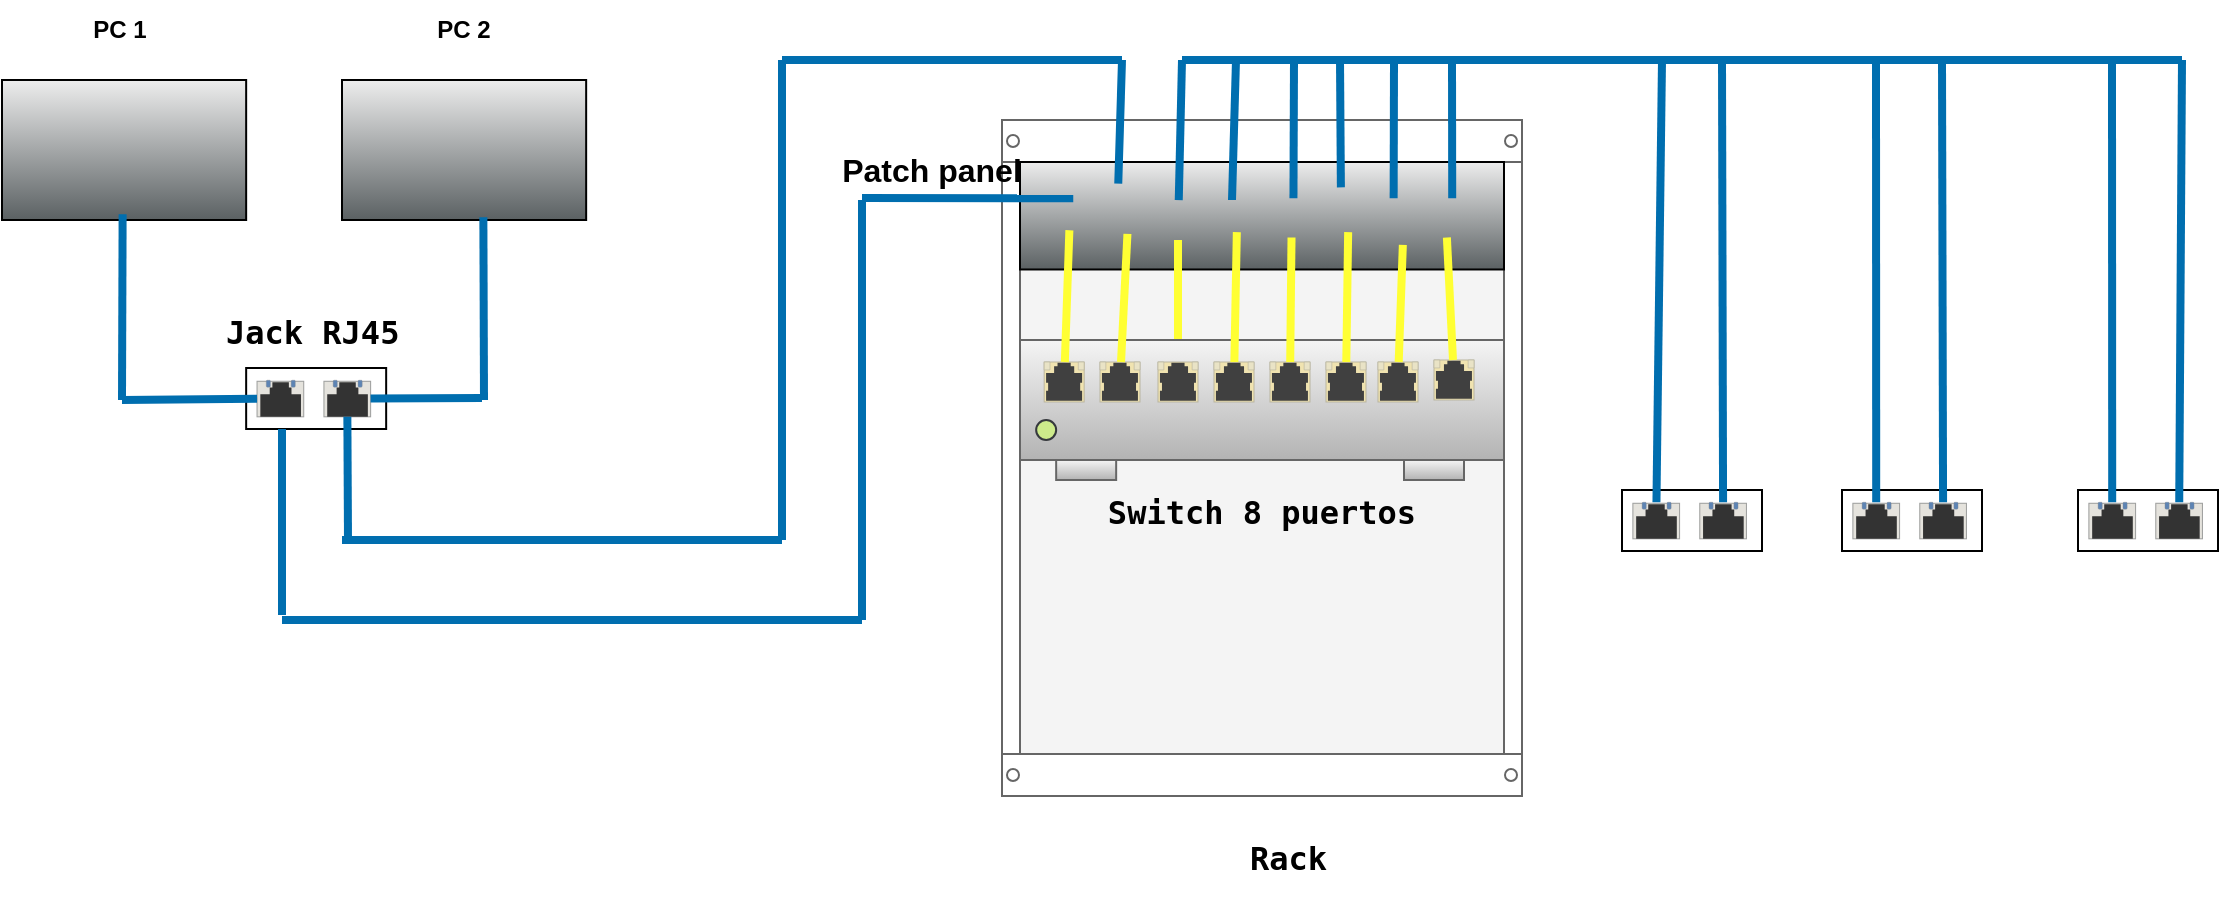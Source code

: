 <mxfile version="27.0.8" pages="2">
  <diagram name="Page-1" id="zwGd31S1S5IbWkrHn1Ye">
    <mxGraphModel dx="2076" dy="661" grid="1" gridSize="10" guides="1" tooltips="1" connect="1" arrows="1" fold="1" page="1" pageScale="1" pageWidth="850" pageHeight="1100" math="0" shadow="0">
      <root>
        <mxCell id="0" />
        <mxCell id="1" parent="0" />
        <mxCell id="8TSN0ogLKQcQ9p10gWKg-9" value="" style="strokeColor=#666666;html=1;verticalLabelPosition=bottom;labelBackgroundColor=#ffffff;verticalAlign=top;outlineConnect=0;shadow=0;dashed=0;shape=mxgraph.rackGeneral.rackCabinet3;fillColor2=#f4f4f4;container=1;collapsible=0;childLayout=rack;allowGaps=1;marginLeft=9;marginRight=9;marginTop=21;marginBottom=22;textColor=#666666;numDisp=off;" parent="1" vertex="1">
          <mxGeometry x="310" y="350" width="260" height="340" as="geometry" />
        </mxCell>
        <mxCell id="8TSN0ogLKQcQ9p10gWKg-8" value="" style="shape=mxgraph.networks2.icon;aspect=fixed;fillColor=#EDEDED;strokeColor=#000000;gradientColor=#5B6163;network2IconShadow=1;network2bgFillColor=none;network2Icon=mxgraph.networks2.patch_panel;network2IconXOffset=0.0;network2IconYOffset=-0.021;network2IconW=1;network2IconH=0.336;" parent="8TSN0ogLKQcQ9p10gWKg-9" vertex="1">
          <mxGeometry x="9" y="21" width="242" height="53.74" as="geometry" />
        </mxCell>
        <mxCell id="6joTbmnNupk_-EoHwrkU-54" value="" style="endArrow=none;html=1;rounded=0;strokeWidth=4;fillColor=#ffff88;strokeColor=#FFFF33;" edge="1" parent="8TSN0ogLKQcQ9p10gWKg-9" source="6joTbmnNupk_-EoHwrkU-39">
          <mxGeometry width="50" height="50" relative="1" as="geometry">
            <mxPoint x="89.995" y="110" as="sourcePoint" />
            <mxPoint x="88" y="60" as="targetPoint" />
          </mxGeometry>
        </mxCell>
        <mxCell id="6joTbmnNupk_-EoHwrkU-49" value="" style="group" vertex="1" connectable="0" parent="8TSN0ogLKQcQ9p10gWKg-9">
          <mxGeometry x="9" y="110" width="242" height="70" as="geometry" />
        </mxCell>
        <mxCell id="6joTbmnNupk_-EoHwrkU-36" value="" style="rounded=0;whiteSpace=wrap;html=1;fillColor=#f5f5f5;gradientColor=#b3b3b3;strokeColor=#666666;" vertex="1" parent="6joTbmnNupk_-EoHwrkU-49">
          <mxGeometry width="242" height="60" as="geometry" />
        </mxCell>
        <mxCell id="6joTbmnNupk_-EoHwrkU-37" value="" style="html=1;verticalLabelPosition=bottom;verticalAlign=top;outlineConnect=0;shadow=0;dashed=0;shape=mxgraph.rack.hpe_aruba.switches.rj45_sfp;" vertex="1" parent="6joTbmnNupk_-EoHwrkU-49">
          <mxGeometry x="12.08" y="11" width="20" height="20" as="geometry" />
        </mxCell>
        <mxCell id="6joTbmnNupk_-EoHwrkU-38" value="" style="html=1;verticalLabelPosition=bottom;verticalAlign=top;outlineConnect=0;shadow=0;dashed=0;shape=mxgraph.rack.hpe_aruba.switches.rj45_sfp;" vertex="1" parent="6joTbmnNupk_-EoHwrkU-49">
          <mxGeometry x="40" y="11" width="20" height="20" as="geometry" />
        </mxCell>
        <mxCell id="6joTbmnNupk_-EoHwrkU-39" value="" style="html=1;verticalLabelPosition=bottom;verticalAlign=top;outlineConnect=0;shadow=0;dashed=0;shape=mxgraph.rack.hpe_aruba.switches.rj45_sfp;" vertex="1" parent="6joTbmnNupk_-EoHwrkU-49">
          <mxGeometry x="69" y="11" width="20" height="20" as="geometry" />
        </mxCell>
        <mxCell id="6joTbmnNupk_-EoHwrkU-40" value="" style="html=1;verticalLabelPosition=bottom;verticalAlign=top;outlineConnect=0;shadow=0;dashed=0;shape=mxgraph.rack.hpe_aruba.switches.rj45_sfp;" vertex="1" parent="6joTbmnNupk_-EoHwrkU-49">
          <mxGeometry x="97" y="11" width="20" height="20" as="geometry" />
        </mxCell>
        <mxCell id="6joTbmnNupk_-EoHwrkU-41" value="" style="html=1;verticalLabelPosition=bottom;verticalAlign=top;outlineConnect=0;shadow=0;dashed=0;shape=mxgraph.rack.hpe_aruba.switches.rj45_sfp;" vertex="1" parent="6joTbmnNupk_-EoHwrkU-49">
          <mxGeometry x="125" y="11" width="20" height="20" as="geometry" />
        </mxCell>
        <mxCell id="6joTbmnNupk_-EoHwrkU-42" value="" style="html=1;verticalLabelPosition=bottom;verticalAlign=top;outlineConnect=0;shadow=0;dashed=0;shape=mxgraph.rack.hpe_aruba.switches.rj45_sfp;" vertex="1" parent="6joTbmnNupk_-EoHwrkU-49">
          <mxGeometry x="153" y="11" width="20" height="20" as="geometry" />
        </mxCell>
        <mxCell id="6joTbmnNupk_-EoHwrkU-43" value="" style="html=1;verticalLabelPosition=bottom;verticalAlign=top;outlineConnect=0;shadow=0;dashed=0;shape=mxgraph.rack.hpe_aruba.switches.rj45_sfp;" vertex="1" parent="6joTbmnNupk_-EoHwrkU-49">
          <mxGeometry x="179" y="11" width="20" height="20" as="geometry" />
        </mxCell>
        <mxCell id="6joTbmnNupk_-EoHwrkU-44" value="" style="html=1;verticalLabelPosition=bottom;verticalAlign=top;outlineConnect=0;shadow=0;dashed=0;shape=mxgraph.rack.hpe_aruba.switches.rj45_sfp;" vertex="1" parent="6joTbmnNupk_-EoHwrkU-49">
          <mxGeometry x="207" y="10" width="20" height="20" as="geometry" />
        </mxCell>
        <mxCell id="6joTbmnNupk_-EoHwrkU-45" value="" style="ellipse;whiteSpace=wrap;html=1;aspect=fixed;fillColor=#cdeb8b;strokeColor=#36393d;" vertex="1" parent="6joTbmnNupk_-EoHwrkU-49">
          <mxGeometry x="8.08" y="40" width="10" height="10" as="geometry" />
        </mxCell>
        <mxCell id="6joTbmnNupk_-EoHwrkU-47" value="" style="rounded=0;whiteSpace=wrap;html=1;fillColor=#f5f5f5;gradientColor=#b3b3b3;strokeColor=#666666;" vertex="1" parent="6joTbmnNupk_-EoHwrkU-49">
          <mxGeometry x="18.08" y="60" width="30" height="10" as="geometry" />
        </mxCell>
        <mxCell id="6joTbmnNupk_-EoHwrkU-48" value="" style="rounded=0;whiteSpace=wrap;html=1;fillColor=#f5f5f5;gradientColor=#b3b3b3;strokeColor=#666666;" vertex="1" parent="6joTbmnNupk_-EoHwrkU-49">
          <mxGeometry x="192" y="60" width="30" height="10" as="geometry" />
        </mxCell>
        <mxCell id="6joTbmnNupk_-EoHwrkU-52" value="" style="endArrow=none;html=1;rounded=0;strokeWidth=4;fillColor=#ffff88;strokeColor=#FFFF33;entryX=0.222;entryY=0.669;entryDx=0;entryDy=0;entryPerimeter=0;" edge="1" parent="8TSN0ogLKQcQ9p10gWKg-9" source="6joTbmnNupk_-EoHwrkU-38" target="8TSN0ogLKQcQ9p10gWKg-8">
          <mxGeometry width="50" height="50" relative="1" as="geometry">
            <mxPoint x="40" y="159" as="sourcePoint" />
            <mxPoint x="44" y="100" as="targetPoint" />
          </mxGeometry>
        </mxCell>
        <mxCell id="6joTbmnNupk_-EoHwrkU-53" value="" style="endArrow=none;html=1;rounded=0;strokeWidth=4;fillColor=#ffff88;strokeColor=#FFFF33;entryX=0.102;entryY=0.635;entryDx=0;entryDy=0;entryPerimeter=0;" edge="1" parent="8TSN0ogLKQcQ9p10gWKg-9" source="6joTbmnNupk_-EoHwrkU-37" target="8TSN0ogLKQcQ9p10gWKg-8">
          <mxGeometry width="50" height="50" relative="1" as="geometry">
            <mxPoint x="60" y="154" as="sourcePoint" />
            <mxPoint x="63" y="90" as="targetPoint" />
          </mxGeometry>
        </mxCell>
        <mxCell id="6joTbmnNupk_-EoHwrkU-55" value="" style="endArrow=none;html=1;rounded=0;strokeWidth=4;fillColor=#ffff88;strokeColor=#FFFF33;entryX=0.448;entryY=0.652;entryDx=0;entryDy=0;entryPerimeter=0;" edge="1" parent="8TSN0ogLKQcQ9p10gWKg-9" source="6joTbmnNupk_-EoHwrkU-40" target="8TSN0ogLKQcQ9p10gWKg-8">
          <mxGeometry width="50" height="50" relative="1" as="geometry">
            <mxPoint x="-90" y="434" as="sourcePoint" />
            <mxPoint x="-87" y="370" as="targetPoint" />
          </mxGeometry>
        </mxCell>
        <mxCell id="6joTbmnNupk_-EoHwrkU-56" value="" style="endArrow=none;html=1;rounded=0;strokeWidth=4;fillColor=#ffff88;strokeColor=#FFFF33;entryX=0.561;entryY=0.703;entryDx=0;entryDy=0;entryPerimeter=0;" edge="1" parent="8TSN0ogLKQcQ9p10gWKg-9" source="6joTbmnNupk_-EoHwrkU-41" target="8TSN0ogLKQcQ9p10gWKg-8">
          <mxGeometry width="50" height="50" relative="1" as="geometry">
            <mxPoint x="-90" y="374" as="sourcePoint" />
            <mxPoint x="-87" y="310" as="targetPoint" />
          </mxGeometry>
        </mxCell>
        <mxCell id="6joTbmnNupk_-EoHwrkU-57" value="" style="endArrow=none;html=1;rounded=0;strokeWidth=4;fillColor=#ffff88;strokeColor=#FFFF33;entryX=0.678;entryY=0.652;entryDx=0;entryDy=0;entryPerimeter=0;" edge="1" parent="8TSN0ogLKQcQ9p10gWKg-9" source="6joTbmnNupk_-EoHwrkU-42" target="8TSN0ogLKQcQ9p10gWKg-8">
          <mxGeometry width="50" height="50" relative="1" as="geometry">
            <mxPoint x="-50" y="594" as="sourcePoint" />
            <mxPoint x="-47" y="530" as="targetPoint" />
          </mxGeometry>
        </mxCell>
        <mxCell id="6joTbmnNupk_-EoHwrkU-58" value="" style="endArrow=none;html=1;rounded=0;strokeWidth=4;fillColor=#ffff88;strokeColor=#FFFF33;entryX=0.791;entryY=0.771;entryDx=0;entryDy=0;entryPerimeter=0;" edge="1" parent="8TSN0ogLKQcQ9p10gWKg-9" source="6joTbmnNupk_-EoHwrkU-43" target="8TSN0ogLKQcQ9p10gWKg-8">
          <mxGeometry width="50" height="50" relative="1" as="geometry">
            <mxPoint x="130" y="534" as="sourcePoint" />
            <mxPoint x="133" y="470" as="targetPoint" />
            <Array as="points" />
          </mxGeometry>
        </mxCell>
        <mxCell id="6joTbmnNupk_-EoHwrkU-59" value="" style="endArrow=none;html=1;rounded=0;strokeWidth=4;fillColor=#ffff88;strokeColor=#FFFF33;entryX=0.882;entryY=0.703;entryDx=0;entryDy=0;entryPerimeter=0;" edge="1" parent="8TSN0ogLKQcQ9p10gWKg-9" source="6joTbmnNupk_-EoHwrkU-44" target="8TSN0ogLKQcQ9p10gWKg-8">
          <mxGeometry width="50" height="50" relative="1" as="geometry">
            <mxPoint x="150" y="524" as="sourcePoint" />
            <mxPoint x="153" y="460" as="targetPoint" />
          </mxGeometry>
        </mxCell>
        <mxCell id="6joTbmnNupk_-EoHwrkU-78" value="&lt;code data-end=&quot;1193&quot; data-start=&quot;1175&quot;&gt;&lt;font style=&quot;font-size: 16px;&quot;&gt;&lt;b&gt;S&lt;font style=&quot;&quot;&gt;witch 8 puertos&lt;/font&gt;&lt;/b&gt;&lt;/font&gt;&lt;/code&gt;" style="text;whiteSpace=wrap;html=1;align=center;" vertex="1" parent="8TSN0ogLKQcQ9p10gWKg-9">
          <mxGeometry x="9" y="180" width="242" height="40" as="geometry" />
        </mxCell>
        <mxCell id="8TSN0ogLKQcQ9p10gWKg-24" value="" style="group" parent="1" vertex="1" connectable="0">
          <mxGeometry x="620" y="535" width="70" height="30.5" as="geometry" />
        </mxCell>
        <mxCell id="8TSN0ogLKQcQ9p10gWKg-25" value="" style="rounded=0;whiteSpace=wrap;html=1;" parent="8TSN0ogLKQcQ9p10gWKg-24" vertex="1">
          <mxGeometry width="70" height="30.5" as="geometry" />
        </mxCell>
        <mxCell id="8TSN0ogLKQcQ9p10gWKg-26" value="" style="rounded=0;whiteSpace=wrap;html=1;" parent="8TSN0ogLKQcQ9p10gWKg-24" vertex="1">
          <mxGeometry x="9.333" y="7.625" width="15.556" height="15.25" as="geometry" />
        </mxCell>
        <mxCell id="8TSN0ogLKQcQ9p10gWKg-27" value="" style="rounded=0;whiteSpace=wrap;html=1;" parent="8TSN0ogLKQcQ9p10gWKg-24" vertex="1">
          <mxGeometry x="44.333" y="7.625" width="15.556" height="15.25" as="geometry" />
        </mxCell>
        <mxCell id="8TSN0ogLKQcQ9p10gWKg-28" value="" style="html=1;verticalLabelPosition=bottom;verticalAlign=top;outlineConnect=0;shadow=0;dashed=0;shape=mxgraph.rack.hpe_aruba.switches.rj45_sfp_alt;" parent="8TSN0ogLKQcQ9p10gWKg-24" vertex="1">
          <mxGeometry x="5.444" y="6.1" width="23.333" height="18.3" as="geometry" />
        </mxCell>
        <mxCell id="8TSN0ogLKQcQ9p10gWKg-29" value="" style="html=1;verticalLabelPosition=bottom;verticalAlign=top;outlineConnect=0;shadow=0;dashed=0;shape=mxgraph.rack.hpe_aruba.switches.rj45_sfp_alt;" parent="8TSN0ogLKQcQ9p10gWKg-24" vertex="1">
          <mxGeometry x="38.889" y="6.1" width="23.333" height="18.3" as="geometry" />
        </mxCell>
        <mxCell id="8TSN0ogLKQcQ9p10gWKg-30" value="" style="group" parent="1" vertex="1" connectable="0">
          <mxGeometry x="730" y="535" width="70" height="30.5" as="geometry" />
        </mxCell>
        <mxCell id="8TSN0ogLKQcQ9p10gWKg-31" value="" style="rounded=0;whiteSpace=wrap;html=1;" parent="8TSN0ogLKQcQ9p10gWKg-30" vertex="1">
          <mxGeometry width="70" height="30.5" as="geometry" />
        </mxCell>
        <mxCell id="8TSN0ogLKQcQ9p10gWKg-32" value="" style="rounded=0;whiteSpace=wrap;html=1;" parent="8TSN0ogLKQcQ9p10gWKg-30" vertex="1">
          <mxGeometry x="9.333" y="7.625" width="15.556" height="15.25" as="geometry" />
        </mxCell>
        <mxCell id="8TSN0ogLKQcQ9p10gWKg-33" value="" style="rounded=0;whiteSpace=wrap;html=1;" parent="8TSN0ogLKQcQ9p10gWKg-30" vertex="1">
          <mxGeometry x="44.333" y="7.625" width="15.556" height="15.25" as="geometry" />
        </mxCell>
        <mxCell id="8TSN0ogLKQcQ9p10gWKg-34" value="" style="html=1;verticalLabelPosition=bottom;verticalAlign=top;outlineConnect=0;shadow=0;dashed=0;shape=mxgraph.rack.hpe_aruba.switches.rj45_sfp_alt;" parent="8TSN0ogLKQcQ9p10gWKg-30" vertex="1">
          <mxGeometry x="5.444" y="6.1" width="23.333" height="18.3" as="geometry" />
        </mxCell>
        <mxCell id="8TSN0ogLKQcQ9p10gWKg-35" value="" style="html=1;verticalLabelPosition=bottom;verticalAlign=top;outlineConnect=0;shadow=0;dashed=0;shape=mxgraph.rack.hpe_aruba.switches.rj45_sfp_alt;" parent="8TSN0ogLKQcQ9p10gWKg-30" vertex="1">
          <mxGeometry x="38.889" y="6.1" width="23.333" height="18.3" as="geometry" />
        </mxCell>
        <mxCell id="8TSN0ogLKQcQ9p10gWKg-36" value="" style="group" parent="1" vertex="1" connectable="0">
          <mxGeometry x="848" y="535" width="70" height="30.5" as="geometry" />
        </mxCell>
        <mxCell id="8TSN0ogLKQcQ9p10gWKg-37" value="" style="rounded=0;whiteSpace=wrap;html=1;" parent="8TSN0ogLKQcQ9p10gWKg-36" vertex="1">
          <mxGeometry width="70" height="30.5" as="geometry" />
        </mxCell>
        <mxCell id="8TSN0ogLKQcQ9p10gWKg-38" value="" style="rounded=0;whiteSpace=wrap;html=1;" parent="8TSN0ogLKQcQ9p10gWKg-36" vertex="1">
          <mxGeometry x="9.333" y="7.625" width="15.556" height="15.25" as="geometry" />
        </mxCell>
        <mxCell id="8TSN0ogLKQcQ9p10gWKg-39" value="" style="rounded=0;whiteSpace=wrap;html=1;" parent="8TSN0ogLKQcQ9p10gWKg-36" vertex="1">
          <mxGeometry x="44.333" y="7.625" width="15.556" height="15.25" as="geometry" />
        </mxCell>
        <mxCell id="8TSN0ogLKQcQ9p10gWKg-40" value="" style="html=1;verticalLabelPosition=bottom;verticalAlign=top;outlineConnect=0;shadow=0;dashed=0;shape=mxgraph.rack.hpe_aruba.switches.rj45_sfp_alt;" parent="8TSN0ogLKQcQ9p10gWKg-36" vertex="1">
          <mxGeometry x="5.444" y="6.1" width="23.333" height="18.3" as="geometry" />
        </mxCell>
        <mxCell id="8TSN0ogLKQcQ9p10gWKg-41" value="" style="html=1;verticalLabelPosition=bottom;verticalAlign=top;outlineConnect=0;shadow=0;dashed=0;shape=mxgraph.rack.hpe_aruba.switches.rj45_sfp_alt;" parent="8TSN0ogLKQcQ9p10gWKg-36" vertex="1">
          <mxGeometry x="38.889" y="6.1" width="23.333" height="18.3" as="geometry" />
        </mxCell>
        <mxCell id="8TSN0ogLKQcQ9p10gWKg-4" value="" style="shape=mxgraph.networks2.icon;aspect=fixed;fillColor=#EDEDED;strokeColor=#000000;gradientColor=#5B6163;network2IconShadow=1;network2bgFillColor=none;network2Icon=mxgraph.networks2.laptop;network2IconW=1;network2IconH=0.573;fontStyle=1" parent="1" vertex="1">
          <mxGeometry x="-20" y="330" width="122.08" height="70" as="geometry" />
        </mxCell>
        <mxCell id="8TSN0ogLKQcQ9p10gWKg-22" value="" style="group" parent="1" vertex="1" connectable="0">
          <mxGeometry x="-67.92" y="474" width="70" height="30.5" as="geometry" />
        </mxCell>
        <mxCell id="8TSN0ogLKQcQ9p10gWKg-15" value="" style="rounded=0;whiteSpace=wrap;html=1;" parent="8TSN0ogLKQcQ9p10gWKg-22" vertex="1">
          <mxGeometry width="70" height="30.5" as="geometry" />
        </mxCell>
        <mxCell id="8TSN0ogLKQcQ9p10gWKg-16" value="" style="rounded=0;whiteSpace=wrap;html=1;" parent="8TSN0ogLKQcQ9p10gWKg-22" vertex="1">
          <mxGeometry x="9.333" y="7.625" width="15.556" height="15.25" as="geometry" />
        </mxCell>
        <mxCell id="8TSN0ogLKQcQ9p10gWKg-17" value="" style="rounded=0;whiteSpace=wrap;html=1;" parent="8TSN0ogLKQcQ9p10gWKg-22" vertex="1">
          <mxGeometry x="44.333" y="7.625" width="15.556" height="15.25" as="geometry" />
        </mxCell>
        <mxCell id="8TSN0ogLKQcQ9p10gWKg-20" value="" style="html=1;verticalLabelPosition=bottom;verticalAlign=top;outlineConnect=0;shadow=0;dashed=0;shape=mxgraph.rack.hpe_aruba.switches.rj45_sfp_alt;" parent="8TSN0ogLKQcQ9p10gWKg-22" vertex="1">
          <mxGeometry x="5.444" y="6.1" width="23.333" height="18.3" as="geometry" />
        </mxCell>
        <mxCell id="8TSN0ogLKQcQ9p10gWKg-21" value="" style="html=1;verticalLabelPosition=bottom;verticalAlign=top;outlineConnect=0;shadow=0;dashed=0;shape=mxgraph.rack.hpe_aruba.switches.rj45_sfp_alt;" parent="8TSN0ogLKQcQ9p10gWKg-22" vertex="1">
          <mxGeometry x="38.889" y="6.1" width="23.333" height="18.3" as="geometry" />
        </mxCell>
        <mxCell id="8TSN0ogLKQcQ9p10gWKg-43" value="" style="shape=mxgraph.networks2.icon;aspect=fixed;fillColor=#EDEDED;strokeColor=#000000;gradientColor=#5B6163;network2IconShadow=1;network2bgFillColor=none;network2Icon=mxgraph.networks2.laptop;network2IconW=1;network2IconH=0.573;fontStyle=1" parent="1" vertex="1">
          <mxGeometry x="-190" y="330" width="122.08" height="70" as="geometry" />
        </mxCell>
        <mxCell id="6joTbmnNupk_-EoHwrkU-3" value="" style="endArrow=none;html=1;rounded=0;fillColor=#1ba1e2;strokeColor=#006EAF;strokeWidth=4;entryX=0.579;entryY=0.981;entryDx=0;entryDy=0;entryPerimeter=0;" edge="1" parent="1" target="8TSN0ogLKQcQ9p10gWKg-4">
          <mxGeometry width="50" height="50" relative="1" as="geometry">
            <mxPoint x="51" y="490" as="sourcePoint" />
            <mxPoint x="-130" y="450" as="targetPoint" />
          </mxGeometry>
        </mxCell>
        <mxCell id="6joTbmnNupk_-EoHwrkU-4" value="" style="group" vertex="1" connectable="0" parent="1">
          <mxGeometry x="-130" y="490" as="geometry" />
        </mxCell>
        <mxCell id="6joTbmnNupk_-EoHwrkU-1" value="" style="endArrow=none;html=1;rounded=0;fillColor=#1ba1e2;strokeColor=#006EAF;strokeWidth=4;entryX=0.494;entryY=0.959;entryDx=0;entryDy=0;entryPerimeter=0;" edge="1" parent="6joTbmnNupk_-EoHwrkU-4" target="8TSN0ogLKQcQ9p10gWKg-43">
          <mxGeometry width="50" height="50" relative="1" as="geometry">
            <mxPoint as="sourcePoint" />
            <mxPoint x="181" y="40" as="targetPoint" />
          </mxGeometry>
        </mxCell>
        <mxCell id="6joTbmnNupk_-EoHwrkU-2" value="" style="endArrow=none;html=1;rounded=0;fillColor=#1ba1e2;strokeColor=#006EAF;strokeWidth=4;" edge="1" parent="6joTbmnNupk_-EoHwrkU-4" source="8TSN0ogLKQcQ9p10gWKg-20">
          <mxGeometry width="50" height="50" relative="1" as="geometry">
            <mxPoint x="10" y="10" as="sourcePoint" />
            <mxPoint as="targetPoint" />
          </mxGeometry>
        </mxCell>
        <mxCell id="6joTbmnNupk_-EoHwrkU-5" value="" style="endArrow=none;html=1;rounded=0;fillColor=#1ba1e2;strokeColor=#006EAF;strokeWidth=4;" edge="1" parent="1" target="8TSN0ogLKQcQ9p10gWKg-21">
          <mxGeometry width="50" height="50" relative="1" as="geometry">
            <mxPoint x="50" y="489" as="sourcePoint" />
            <mxPoint x="50" y="460" as="targetPoint" />
          </mxGeometry>
        </mxCell>
        <mxCell id="6joTbmnNupk_-EoHwrkU-10" value="" style="endArrow=none;html=1;rounded=0;fillColor=#1ba1e2;strokeColor=#006EAF;strokeWidth=4;entryX=0.494;entryY=0.959;entryDx=0;entryDy=0;entryPerimeter=0;" edge="1" parent="1">
          <mxGeometry width="50" height="50" relative="1" as="geometry">
            <mxPoint x="-50" y="597.5" as="sourcePoint" />
            <mxPoint x="-50" y="504.5" as="targetPoint" />
          </mxGeometry>
        </mxCell>
        <mxCell id="6joTbmnNupk_-EoHwrkU-11" value="" style="endArrow=none;html=1;rounded=0;fillColor=#1ba1e2;strokeColor=#006EAF;strokeWidth=4;" edge="1" parent="1">
          <mxGeometry width="50" height="50" relative="1" as="geometry">
            <mxPoint x="240" y="600" as="sourcePoint" />
            <mxPoint x="-50" y="600" as="targetPoint" />
          </mxGeometry>
        </mxCell>
        <mxCell id="6joTbmnNupk_-EoHwrkU-12" value="" style="endArrow=none;html=1;rounded=0;fillColor=#1ba1e2;strokeColor=#006EAF;strokeWidth=4;" edge="1" parent="1">
          <mxGeometry width="50" height="50" relative="1" as="geometry">
            <mxPoint x="240" y="600" as="sourcePoint" />
            <mxPoint x="240" y="390" as="targetPoint" />
          </mxGeometry>
        </mxCell>
        <mxCell id="6joTbmnNupk_-EoHwrkU-13" value="" style="endArrow=none;html=1;rounded=0;fillColor=#1ba1e2;strokeColor=#006EAF;strokeWidth=4;entryX=0.11;entryY=0.338;entryDx=0;entryDy=0;entryPerimeter=0;" edge="1" parent="1" target="8TSN0ogLKQcQ9p10gWKg-8">
          <mxGeometry width="50" height="50" relative="1" as="geometry">
            <mxPoint x="240" y="389" as="sourcePoint" />
            <mxPoint x="230" y="400" as="targetPoint" />
          </mxGeometry>
        </mxCell>
        <mxCell id="6joTbmnNupk_-EoHwrkU-14" value="" style="endArrow=none;html=1;rounded=0;fillColor=#1ba1e2;strokeColor=#006EAF;strokeWidth=4;" edge="1" parent="1" target="8TSN0ogLKQcQ9p10gWKg-21">
          <mxGeometry width="50" height="50" relative="1" as="geometry">
            <mxPoint x="-17" y="560" as="sourcePoint" />
            <mxPoint x="-50" y="560" as="targetPoint" />
          </mxGeometry>
        </mxCell>
        <mxCell id="6joTbmnNupk_-EoHwrkU-15" value="" style="endArrow=none;html=1;rounded=0;fillColor=#1ba1e2;strokeColor=#006EAF;strokeWidth=4;" edge="1" parent="1">
          <mxGeometry width="50" height="50" relative="1" as="geometry">
            <mxPoint x="200" y="560" as="sourcePoint" />
            <mxPoint x="-20" y="560" as="targetPoint" />
          </mxGeometry>
        </mxCell>
        <mxCell id="6joTbmnNupk_-EoHwrkU-17" value="" style="endArrow=none;html=1;rounded=0;fillColor=#1ba1e2;strokeColor=#006EAF;strokeWidth=4;" edge="1" parent="1">
          <mxGeometry width="50" height="50" relative="1" as="geometry">
            <mxPoint x="200" y="320" as="sourcePoint" />
            <mxPoint x="200" y="560" as="targetPoint" />
          </mxGeometry>
        </mxCell>
        <mxCell id="6joTbmnNupk_-EoHwrkU-20" value="" style="endArrow=none;html=1;rounded=0;fillColor=#1ba1e2;strokeColor=#006EAF;strokeWidth=4;" edge="1" parent="1" source="8TSN0ogLKQcQ9p10gWKg-28">
          <mxGeometry width="50" height="50" relative="1" as="geometry">
            <mxPoint x="640" y="530" as="sourcePoint" />
            <mxPoint x="640" y="320" as="targetPoint" />
          </mxGeometry>
        </mxCell>
        <mxCell id="6joTbmnNupk_-EoHwrkU-21" value="" style="endArrow=none;html=1;rounded=0;fillColor=#1ba1e2;strokeColor=#006EAF;strokeWidth=4;" edge="1" parent="1">
          <mxGeometry width="50" height="50" relative="1" as="geometry">
            <mxPoint x="400" y="320" as="sourcePoint" />
            <mxPoint x="640" y="320" as="targetPoint" />
          </mxGeometry>
        </mxCell>
        <mxCell id="6joTbmnNupk_-EoHwrkU-22" value="" style="endArrow=none;html=1;rounded=0;fillColor=#1ba1e2;strokeColor=#006EAF;strokeWidth=4;" edge="1" parent="1" source="8TSN0ogLKQcQ9p10gWKg-29">
          <mxGeometry width="50" height="50" relative="1" as="geometry">
            <mxPoint x="670" y="513" as="sourcePoint" />
            <mxPoint x="670" y="320" as="targetPoint" />
          </mxGeometry>
        </mxCell>
        <mxCell id="6joTbmnNupk_-EoHwrkU-24" value="" style="endArrow=none;html=1;rounded=0;fillColor=#1ba1e2;strokeColor=#006EAF;strokeWidth=4;" edge="1" parent="1" source="8TSN0ogLKQcQ9p10gWKg-34">
          <mxGeometry width="50" height="50" relative="1" as="geometry">
            <mxPoint x="740" y="533" as="sourcePoint" />
            <mxPoint x="747" y="320" as="targetPoint" />
          </mxGeometry>
        </mxCell>
        <mxCell id="6joTbmnNupk_-EoHwrkU-26" value="" style="endArrow=none;html=1;rounded=0;fillColor=#1ba1e2;strokeColor=#006EAF;strokeWidth=4;" edge="1" parent="1" source="8TSN0ogLKQcQ9p10gWKg-35">
          <mxGeometry width="50" height="50" relative="1" as="geometry">
            <mxPoint x="850" y="563" as="sourcePoint" />
            <mxPoint x="780" y="320" as="targetPoint" />
          </mxGeometry>
        </mxCell>
        <mxCell id="6joTbmnNupk_-EoHwrkU-28" value="" style="endArrow=none;html=1;rounded=0;fillColor=#1ba1e2;strokeColor=#006EAF;strokeWidth=4;" edge="1" parent="1" source="8TSN0ogLKQcQ9p10gWKg-40">
          <mxGeometry width="50" height="50" relative="1" as="geometry">
            <mxPoint x="940" y="493" as="sourcePoint" />
            <mxPoint x="865" y="320" as="targetPoint" />
          </mxGeometry>
        </mxCell>
        <mxCell id="6joTbmnNupk_-EoHwrkU-30" value="" style="endArrow=none;html=1;rounded=0;fillColor=#1ba1e2;strokeColor=#006EAF;strokeWidth=4;" edge="1" parent="1" source="8TSN0ogLKQcQ9p10gWKg-41">
          <mxGeometry width="50" height="50" relative="1" as="geometry">
            <mxPoint x="910" y="493" as="sourcePoint" />
            <mxPoint x="900" y="320" as="targetPoint" />
          </mxGeometry>
        </mxCell>
        <mxCell id="6joTbmnNupk_-EoHwrkU-61" value="" style="endArrow=none;html=1;rounded=0;fillColor=#1ba1e2;strokeColor=#006EAF;strokeWidth=4;entryX=0.328;entryY=0.355;entryDx=0;entryDy=0;entryPerimeter=0;" edge="1" parent="1" target="8TSN0ogLKQcQ9p10gWKg-8">
          <mxGeometry width="50" height="50" relative="1" as="geometry">
            <mxPoint x="400" y="320" as="sourcePoint" />
            <mxPoint x="750" y="300" as="targetPoint" />
          </mxGeometry>
        </mxCell>
        <mxCell id="6joTbmnNupk_-EoHwrkU-62" value="" style="endArrow=none;html=1;rounded=0;fillColor=#1ba1e2;strokeColor=#006EAF;strokeWidth=4;entryX=0.328;entryY=0.355;entryDx=0;entryDy=0;entryPerimeter=0;" edge="1" parent="1">
          <mxGeometry width="50" height="50" relative="1" as="geometry">
            <mxPoint x="427" y="320" as="sourcePoint" />
            <mxPoint x="425" y="390" as="targetPoint" />
          </mxGeometry>
        </mxCell>
        <mxCell id="6joTbmnNupk_-EoHwrkU-63" value="" style="endArrow=none;html=1;rounded=0;fillColor=#1ba1e2;strokeColor=#006EAF;strokeWidth=4;" edge="1" parent="1">
          <mxGeometry width="50" height="50" relative="1" as="geometry">
            <mxPoint x="430" y="320" as="sourcePoint" />
            <mxPoint x="670" y="320" as="targetPoint" />
          </mxGeometry>
        </mxCell>
        <mxCell id="6joTbmnNupk_-EoHwrkU-64" value="" style="endArrow=none;html=1;rounded=0;fillColor=#1ba1e2;strokeColor=#006EAF;strokeWidth=4;" edge="1" parent="1">
          <mxGeometry width="50" height="50" relative="1" as="geometry">
            <mxPoint x="750" y="320" as="sourcePoint" />
            <mxPoint x="460" y="320" as="targetPoint" />
          </mxGeometry>
        </mxCell>
        <mxCell id="6joTbmnNupk_-EoHwrkU-65" value="" style="endArrow=none;html=1;rounded=0;fillColor=#1ba1e2;strokeColor=#006EAF;strokeWidth=4;entryX=0.565;entryY=0.338;entryDx=0;entryDy=0;entryPerimeter=0;" edge="1" parent="1" target="8TSN0ogLKQcQ9p10gWKg-8">
          <mxGeometry width="50" height="50" relative="1" as="geometry">
            <mxPoint x="456" y="320" as="sourcePoint" />
            <mxPoint x="490" y="340" as="targetPoint" />
          </mxGeometry>
        </mxCell>
        <mxCell id="6joTbmnNupk_-EoHwrkU-66" value="" style="endArrow=none;html=1;rounded=0;fillColor=#1ba1e2;strokeColor=#006EAF;strokeWidth=4;entryX=0.663;entryY=0.236;entryDx=0;entryDy=0;entryPerimeter=0;" edge="1" parent="1" target="8TSN0ogLKQcQ9p10gWKg-8">
          <mxGeometry width="50" height="50" relative="1" as="geometry">
            <mxPoint x="479" y="320" as="sourcePoint" />
            <mxPoint x="780" y="360" as="targetPoint" />
          </mxGeometry>
        </mxCell>
        <mxCell id="6joTbmnNupk_-EoHwrkU-67" value="" style="endArrow=none;html=1;rounded=0;fillColor=#1ba1e2;strokeColor=#006EAF;strokeWidth=4;" edge="1" parent="1">
          <mxGeometry width="50" height="50" relative="1" as="geometry">
            <mxPoint x="740" y="320" as="sourcePoint" />
            <mxPoint x="900" y="320" as="targetPoint" />
          </mxGeometry>
        </mxCell>
        <mxCell id="6joTbmnNupk_-EoHwrkU-69" value="" style="endArrow=none;html=1;rounded=0;fillColor=#1ba1e2;strokeColor=#006EAF;strokeWidth=4;exitX=0.772;exitY=0.338;exitDx=0;exitDy=0;exitPerimeter=0;" edge="1" parent="1" source="8TSN0ogLKQcQ9p10gWKg-8">
          <mxGeometry width="50" height="50" relative="1" as="geometry">
            <mxPoint x="552" y="280" as="sourcePoint" />
            <mxPoint x="506" y="320" as="targetPoint" />
          </mxGeometry>
        </mxCell>
        <mxCell id="6joTbmnNupk_-EoHwrkU-70" value="" style="endArrow=none;html=1;rounded=0;fillColor=#1ba1e2;strokeColor=#006EAF;strokeWidth=4;entryX=0.893;entryY=0.338;entryDx=0;entryDy=0;entryPerimeter=0;" edge="1" parent="1" target="8TSN0ogLKQcQ9p10gWKg-8">
          <mxGeometry width="50" height="50" relative="1" as="geometry">
            <mxPoint x="535" y="320" as="sourcePoint" />
            <mxPoint x="530" y="330" as="targetPoint" />
          </mxGeometry>
        </mxCell>
        <mxCell id="6joTbmnNupk_-EoHwrkU-71" value="" style="endArrow=none;html=1;rounded=0;fillColor=#1ba1e2;strokeColor=#006EAF;strokeWidth=4;" edge="1" parent="1">
          <mxGeometry width="50" height="50" relative="1" as="geometry">
            <mxPoint x="370" y="320" as="sourcePoint" />
            <mxPoint x="200" y="320" as="targetPoint" />
          </mxGeometry>
        </mxCell>
        <mxCell id="6joTbmnNupk_-EoHwrkU-72" value="" style="endArrow=none;html=1;rounded=0;fillColor=#1ba1e2;strokeColor=#006EAF;strokeWidth=4;entryX=0.203;entryY=0.202;entryDx=0;entryDy=0;entryPerimeter=0;" edge="1" parent="1" target="8TSN0ogLKQcQ9p10gWKg-8">
          <mxGeometry width="50" height="50" relative="1" as="geometry">
            <mxPoint x="370" y="320" as="sourcePoint" />
            <mxPoint x="240" y="350" as="targetPoint" />
          </mxGeometry>
        </mxCell>
        <mxCell id="6joTbmnNupk_-EoHwrkU-73" value="&lt;b&gt;PC 1&lt;/b&gt;" style="text;html=1;align=center;verticalAlign=middle;whiteSpace=wrap;rounded=0;" vertex="1" parent="1">
          <mxGeometry x="-160.96" y="290" width="60" height="30" as="geometry" />
        </mxCell>
        <mxCell id="6joTbmnNupk_-EoHwrkU-74" value="&lt;b&gt;PC 2&lt;/b&gt;" style="text;html=1;align=center;verticalAlign=middle;whiteSpace=wrap;rounded=0;" vertex="1" parent="1">
          <mxGeometry x="11.04" y="290" width="60" height="30" as="geometry" />
        </mxCell>
        <mxCell id="6joTbmnNupk_-EoHwrkU-76" value="&lt;font style=&quot;font-size: 16px;&quot;&gt;&lt;b&gt;Patch panel&lt;/b&gt;&lt;/font&gt;" style="text;html=1;align=center;verticalAlign=middle;whiteSpace=wrap;rounded=0;" vertex="1" parent="1">
          <mxGeometry x="215" y="360" width="120" height="30" as="geometry" />
        </mxCell>
        <mxCell id="6joTbmnNupk_-EoHwrkU-79" value="&lt;font face=&quot;monospace&quot;&gt;&lt;span style=&quot;font-size: 16px;&quot;&gt;&lt;b&gt;Jack RJ45&amp;nbsp;&lt;/b&gt;&lt;/span&gt;&lt;/font&gt;" style="text;whiteSpace=wrap;html=1;" vertex="1" parent="1">
          <mxGeometry x="-80" y="440" width="110" height="40" as="geometry" />
        </mxCell>
        <mxCell id="6joTbmnNupk_-EoHwrkU-80" value="&lt;font style=&quot;font-size: 16px;&quot; face=&quot;monospace&quot;&gt;&lt;b&gt;Rack&lt;/b&gt;&lt;/font&gt;" style="text;whiteSpace=wrap;html=1;" vertex="1" parent="1">
          <mxGeometry x="432" y="703" width="140" height="40" as="geometry" />
        </mxCell>
      </root>
    </mxGraphModel>
  </diagram>
  <diagram id="ZDm_9fBclSGzymJRy00E" name="Page-2">
    <mxGraphModel grid="1" page="1" gridSize="10" guides="1" tooltips="1" connect="1" arrows="1" fold="1" pageScale="1" pageWidth="850" pageHeight="1100" math="0" shadow="0">
      <root>
        <mxCell id="0" />
        <mxCell id="1" parent="0" />
      </root>
    </mxGraphModel>
  </diagram>
</mxfile>
